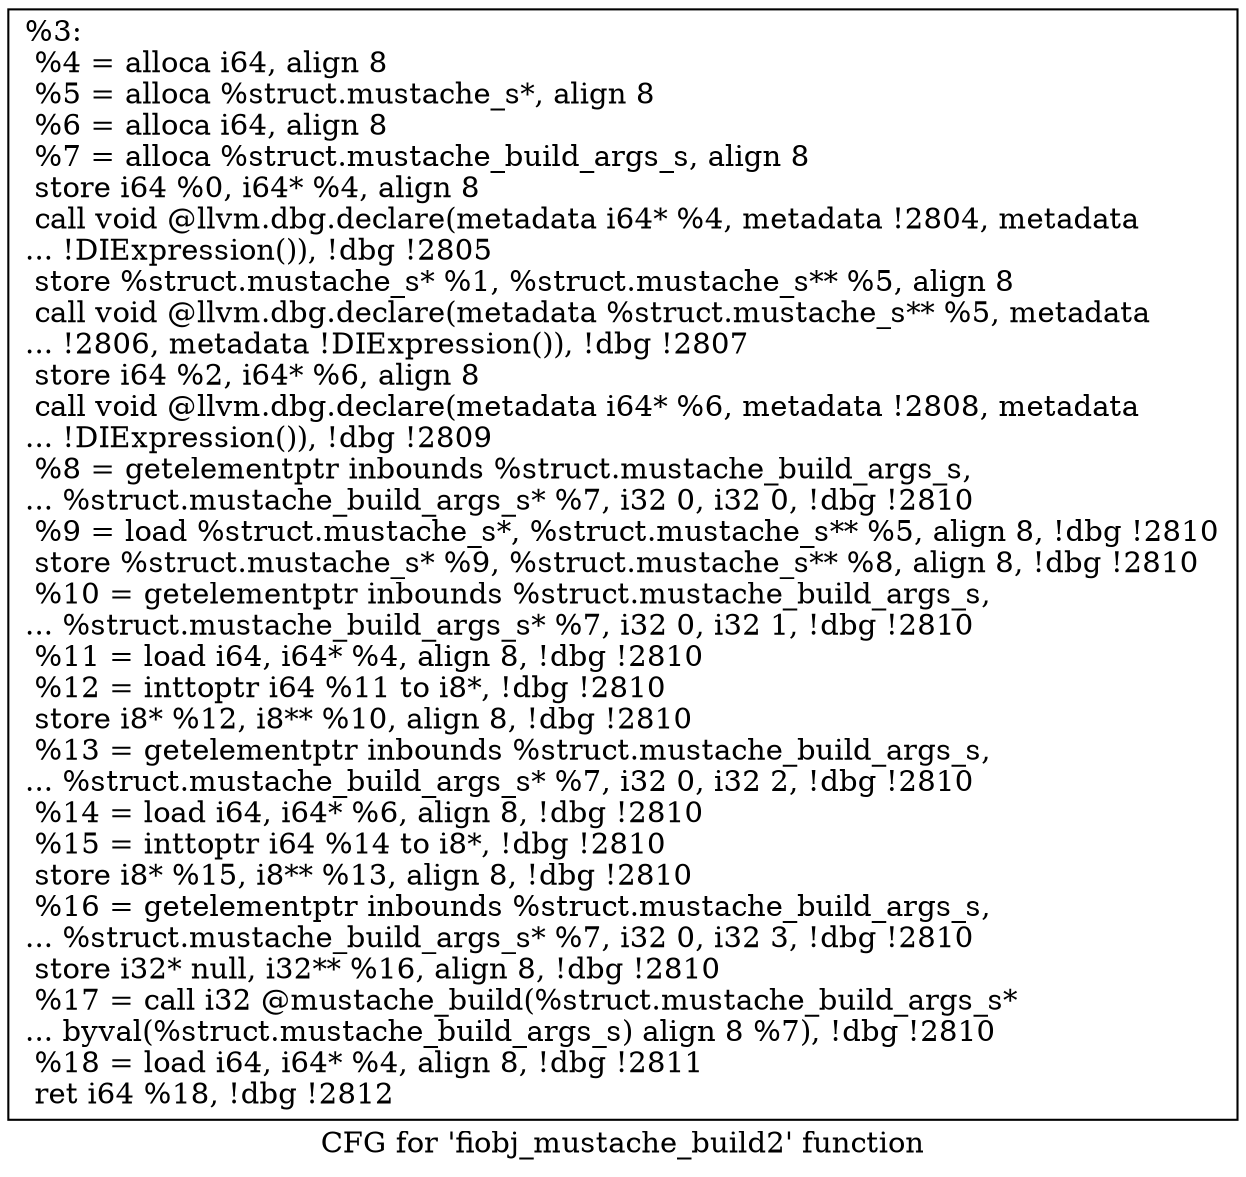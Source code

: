 digraph "CFG for 'fiobj_mustache_build2' function" {
	label="CFG for 'fiobj_mustache_build2' function";

	Node0x556851fc8ae0 [shape=record,label="{%3:\l  %4 = alloca i64, align 8\l  %5 = alloca %struct.mustache_s*, align 8\l  %6 = alloca i64, align 8\l  %7 = alloca %struct.mustache_build_args_s, align 8\l  store i64 %0, i64* %4, align 8\l  call void @llvm.dbg.declare(metadata i64* %4, metadata !2804, metadata\l... !DIExpression()), !dbg !2805\l  store %struct.mustache_s* %1, %struct.mustache_s** %5, align 8\l  call void @llvm.dbg.declare(metadata %struct.mustache_s** %5, metadata\l... !2806, metadata !DIExpression()), !dbg !2807\l  store i64 %2, i64* %6, align 8\l  call void @llvm.dbg.declare(metadata i64* %6, metadata !2808, metadata\l... !DIExpression()), !dbg !2809\l  %8 = getelementptr inbounds %struct.mustache_build_args_s,\l... %struct.mustache_build_args_s* %7, i32 0, i32 0, !dbg !2810\l  %9 = load %struct.mustache_s*, %struct.mustache_s** %5, align 8, !dbg !2810\l  store %struct.mustache_s* %9, %struct.mustache_s** %8, align 8, !dbg !2810\l  %10 = getelementptr inbounds %struct.mustache_build_args_s,\l... %struct.mustache_build_args_s* %7, i32 0, i32 1, !dbg !2810\l  %11 = load i64, i64* %4, align 8, !dbg !2810\l  %12 = inttoptr i64 %11 to i8*, !dbg !2810\l  store i8* %12, i8** %10, align 8, !dbg !2810\l  %13 = getelementptr inbounds %struct.mustache_build_args_s,\l... %struct.mustache_build_args_s* %7, i32 0, i32 2, !dbg !2810\l  %14 = load i64, i64* %6, align 8, !dbg !2810\l  %15 = inttoptr i64 %14 to i8*, !dbg !2810\l  store i8* %15, i8** %13, align 8, !dbg !2810\l  %16 = getelementptr inbounds %struct.mustache_build_args_s,\l... %struct.mustache_build_args_s* %7, i32 0, i32 3, !dbg !2810\l  store i32* null, i32** %16, align 8, !dbg !2810\l  %17 = call i32 @mustache_build(%struct.mustache_build_args_s*\l... byval(%struct.mustache_build_args_s) align 8 %7), !dbg !2810\l  %18 = load i64, i64* %4, align 8, !dbg !2811\l  ret i64 %18, !dbg !2812\l}"];
}
